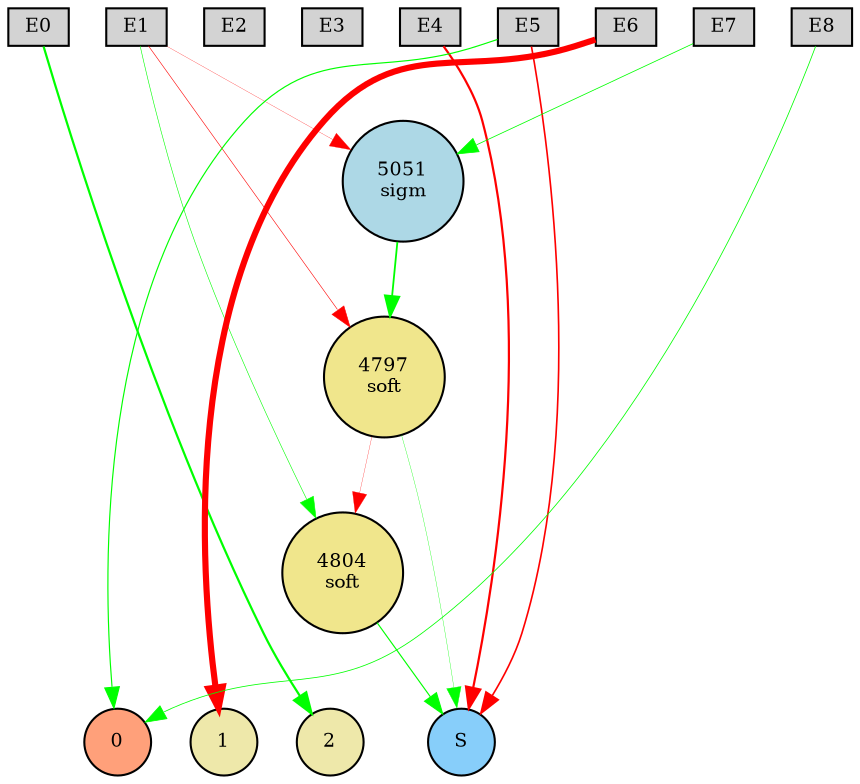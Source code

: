 digraph {
	node [fontsize=9 height=0.2 shape=circle width=0.2]
	subgraph inputs {
		node [shape=box style=filled]
		rank=source
		E0 [fillcolor=lightgray]
		E1 [fillcolor=lightgray]
		E0 -> E1 [style=invis]
		E2 [fillcolor=lightgray]
		E1 -> E2 [style=invis]
		E3 [fillcolor=lightgray]
		E2 -> E3 [style=invis]
		E4 [fillcolor=lightgray]
		E3 -> E4 [style=invis]
		E5 [fillcolor=lightgray]
		E4 -> E5 [style=invis]
		E6 [fillcolor=lightgray]
		E5 -> E6 [style=invis]
		E7 [fillcolor=lightgray]
		E6 -> E7 [style=invis]
		E8 [fillcolor=lightgray]
		E7 -> E8 [style=invis]
	}
	subgraph outputs {
		node [style=filled]
		rank=sink
		0 [fillcolor=lightsalmon fontsize=9 height=0.2 shape=circle width=0.2]
		1 [fillcolor=palegoldenrod fontsize=9 height=0.2 shape=circle width=0.2]
		0 -> 1 [style=invis]
		2 [fillcolor=palegoldenrod fontsize=9 height=0.2 shape=circle width=0.2]
		1 -> 2 [style=invis]
		S [fillcolor=lightskyblue fontsize=9 height=0.2 shape=circle width=0.2]
		2 -> S [style=invis]
	}
	4804 [label="4804
soft" fillcolor=khaki style=filled]
	5051 [label="5051
sigm" fillcolor=lightblue style=filled]
	4797 [label="4797
soft" fillcolor=khaki style=filled]
	E8 -> 0 [color=green penwidth=0.38164264919142765 style=solid]
	E4 -> S [color=red penwidth=1.0621412612826335 style=solid]
	E6 -> 1 [color=red penwidth=2.9545149518653298 style=solid]
	E0 -> 2 [color=green penwidth=1.063679028811368 style=solid]
	E5 -> S [color=red penwidth=0.789708410370214 style=solid]
	E5 -> 0 [color=green penwidth=0.5601750498341602 style=solid]
	E1 -> 4797 [color=red penwidth=0.28200036253472194 style=solid]
	E1 -> 4804 [color=green penwidth=0.281057484932742 style=solid]
	4804 -> S [color=green penwidth=0.5490648740063919 style=solid]
	E1 -> 5051 [color=red penwidth=0.13106227817028923 style=solid]
	5051 -> 4797 [color=green penwidth=0.8693114445865138 style=solid]
	E7 -> 5051 [color=green penwidth=0.37665667090259936 style=solid]
	4797 -> S [color=green penwidth=0.16377439385910722 style=solid]
	4797 -> 4804 [color=red penwidth=0.13117827113642452 style=solid]
}
